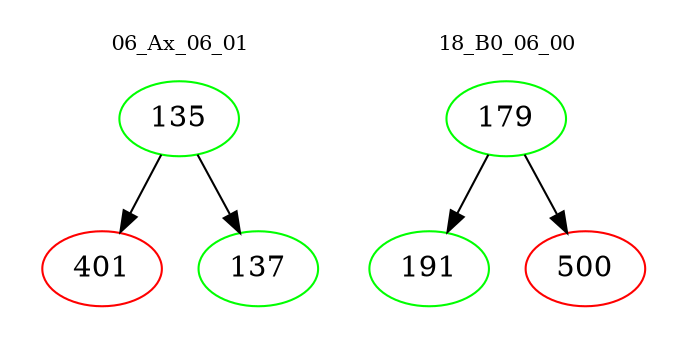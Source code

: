 digraph{
subgraph cluster_0 {
color = white
label = "06_Ax_06_01";
fontsize=10;
T0_135 [label="135", color="green"]
T0_135 -> T0_401 [color="black"]
T0_401 [label="401", color="red"]
T0_135 -> T0_137 [color="black"]
T0_137 [label="137", color="green"]
}
subgraph cluster_1 {
color = white
label = "18_B0_06_00";
fontsize=10;
T1_179 [label="179", color="green"]
T1_179 -> T1_191 [color="black"]
T1_191 [label="191", color="green"]
T1_179 -> T1_500 [color="black"]
T1_500 [label="500", color="red"]
}
}
